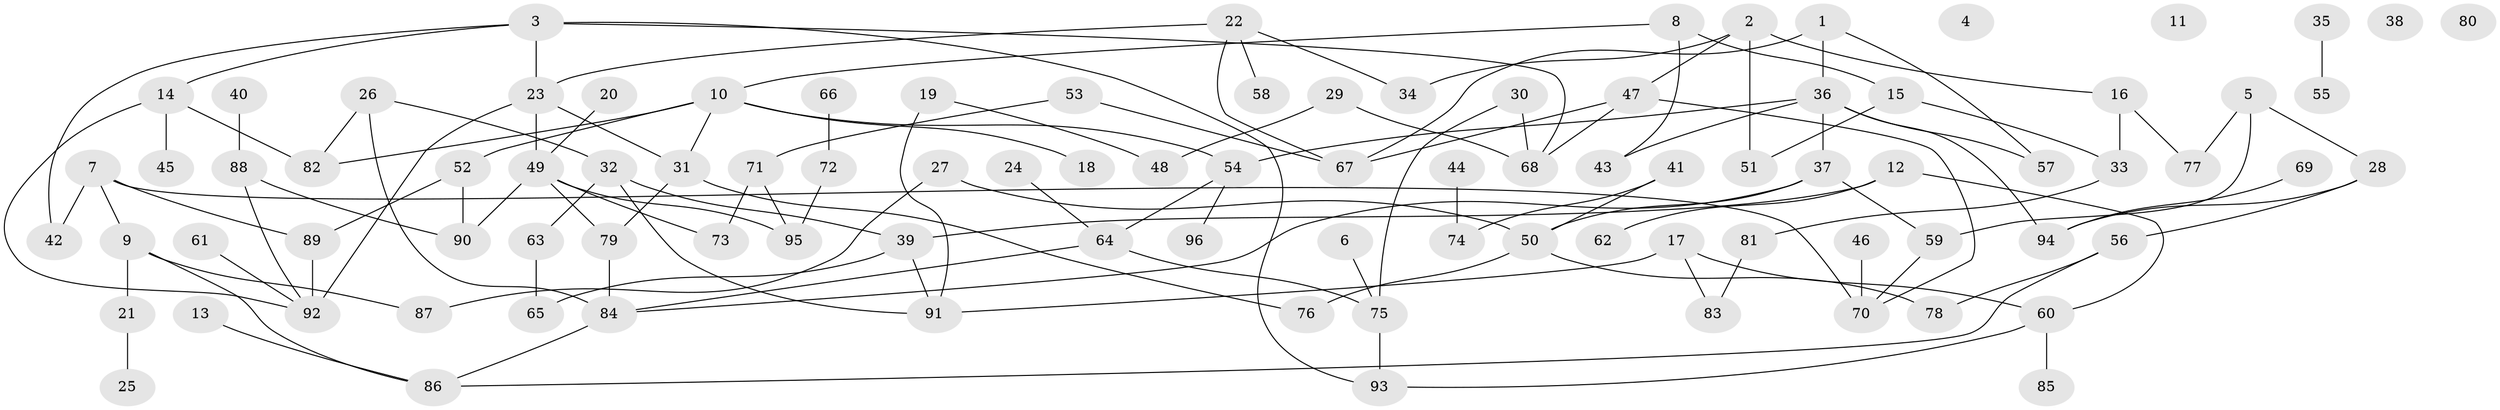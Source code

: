 // Generated by graph-tools (version 1.1) at 2025/25/03/09/25 03:25:18]
// undirected, 96 vertices, 126 edges
graph export_dot {
graph [start="1"]
  node [color=gray90,style=filled];
  1;
  2;
  3;
  4;
  5;
  6;
  7;
  8;
  9;
  10;
  11;
  12;
  13;
  14;
  15;
  16;
  17;
  18;
  19;
  20;
  21;
  22;
  23;
  24;
  25;
  26;
  27;
  28;
  29;
  30;
  31;
  32;
  33;
  34;
  35;
  36;
  37;
  38;
  39;
  40;
  41;
  42;
  43;
  44;
  45;
  46;
  47;
  48;
  49;
  50;
  51;
  52;
  53;
  54;
  55;
  56;
  57;
  58;
  59;
  60;
  61;
  62;
  63;
  64;
  65;
  66;
  67;
  68;
  69;
  70;
  71;
  72;
  73;
  74;
  75;
  76;
  77;
  78;
  79;
  80;
  81;
  82;
  83;
  84;
  85;
  86;
  87;
  88;
  89;
  90;
  91;
  92;
  93;
  94;
  95;
  96;
  1 -- 36;
  1 -- 57;
  1 -- 67;
  2 -- 16;
  2 -- 34;
  2 -- 47;
  2 -- 51;
  3 -- 14;
  3 -- 23;
  3 -- 42;
  3 -- 68;
  3 -- 93;
  5 -- 28;
  5 -- 59;
  5 -- 77;
  6 -- 75;
  7 -- 9;
  7 -- 42;
  7 -- 70;
  7 -- 89;
  8 -- 10;
  8 -- 15;
  8 -- 43;
  9 -- 21;
  9 -- 86;
  9 -- 87;
  10 -- 18;
  10 -- 31;
  10 -- 52;
  10 -- 54;
  10 -- 82;
  12 -- 39;
  12 -- 60;
  12 -- 62;
  13 -- 86;
  14 -- 45;
  14 -- 82;
  14 -- 92;
  15 -- 33;
  15 -- 51;
  16 -- 33;
  16 -- 77;
  17 -- 60;
  17 -- 83;
  17 -- 91;
  19 -- 48;
  19 -- 91;
  20 -- 49;
  21 -- 25;
  22 -- 23;
  22 -- 34;
  22 -- 58;
  22 -- 67;
  23 -- 31;
  23 -- 49;
  23 -- 92;
  24 -- 64;
  26 -- 32;
  26 -- 82;
  26 -- 84;
  27 -- 50;
  27 -- 87;
  28 -- 56;
  28 -- 94;
  29 -- 48;
  29 -- 68;
  30 -- 68;
  30 -- 75;
  31 -- 76;
  31 -- 79;
  32 -- 39;
  32 -- 63;
  32 -- 91;
  33 -- 81;
  35 -- 55;
  36 -- 37;
  36 -- 43;
  36 -- 54;
  36 -- 57;
  36 -- 94;
  37 -- 50;
  37 -- 59;
  37 -- 84;
  39 -- 65;
  39 -- 91;
  40 -- 88;
  41 -- 50;
  41 -- 74;
  44 -- 74;
  46 -- 70;
  47 -- 67;
  47 -- 68;
  47 -- 70;
  49 -- 73;
  49 -- 79;
  49 -- 90;
  49 -- 95;
  50 -- 76;
  50 -- 78;
  52 -- 89;
  52 -- 90;
  53 -- 67;
  53 -- 71;
  54 -- 64;
  54 -- 96;
  56 -- 78;
  56 -- 86;
  59 -- 70;
  60 -- 85;
  60 -- 93;
  61 -- 92;
  63 -- 65;
  64 -- 75;
  64 -- 84;
  66 -- 72;
  69 -- 94;
  71 -- 73;
  71 -- 95;
  72 -- 95;
  75 -- 93;
  79 -- 84;
  81 -- 83;
  84 -- 86;
  88 -- 90;
  88 -- 92;
  89 -- 92;
}
